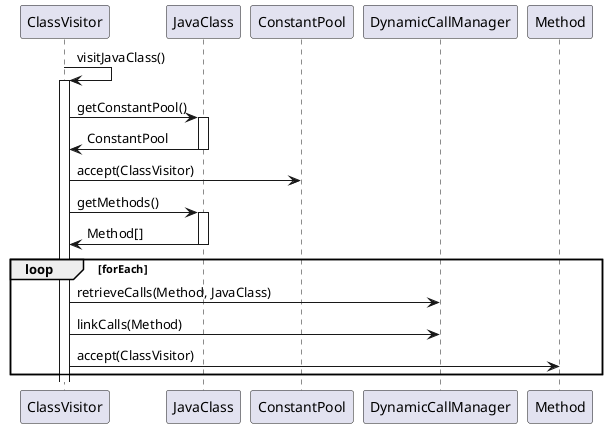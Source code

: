 @startuml

participant ClassVisitor as CV
participant JavaClass as JC
participant ConstantPool as CP
participant DynamicCallManager as DC
participant Method as M

CV -> CV: visitJavaClass()
activate CV
CV -> JC: getConstantPool()
activate JC
JC -> CV: ConstantPool
deactivate JC
CV -> CP : accept(ClassVisitor)
CV -> JC : getMethods()
activate JC
JC ->  CV: Method[]
deactivate JC

loop forEach
    CV -> DC: retrieveCalls(Method, JavaClass)
    CV -> DC: linkCalls(Method)
    CV -> M: accept(ClassVisitor)
end

@enduml
